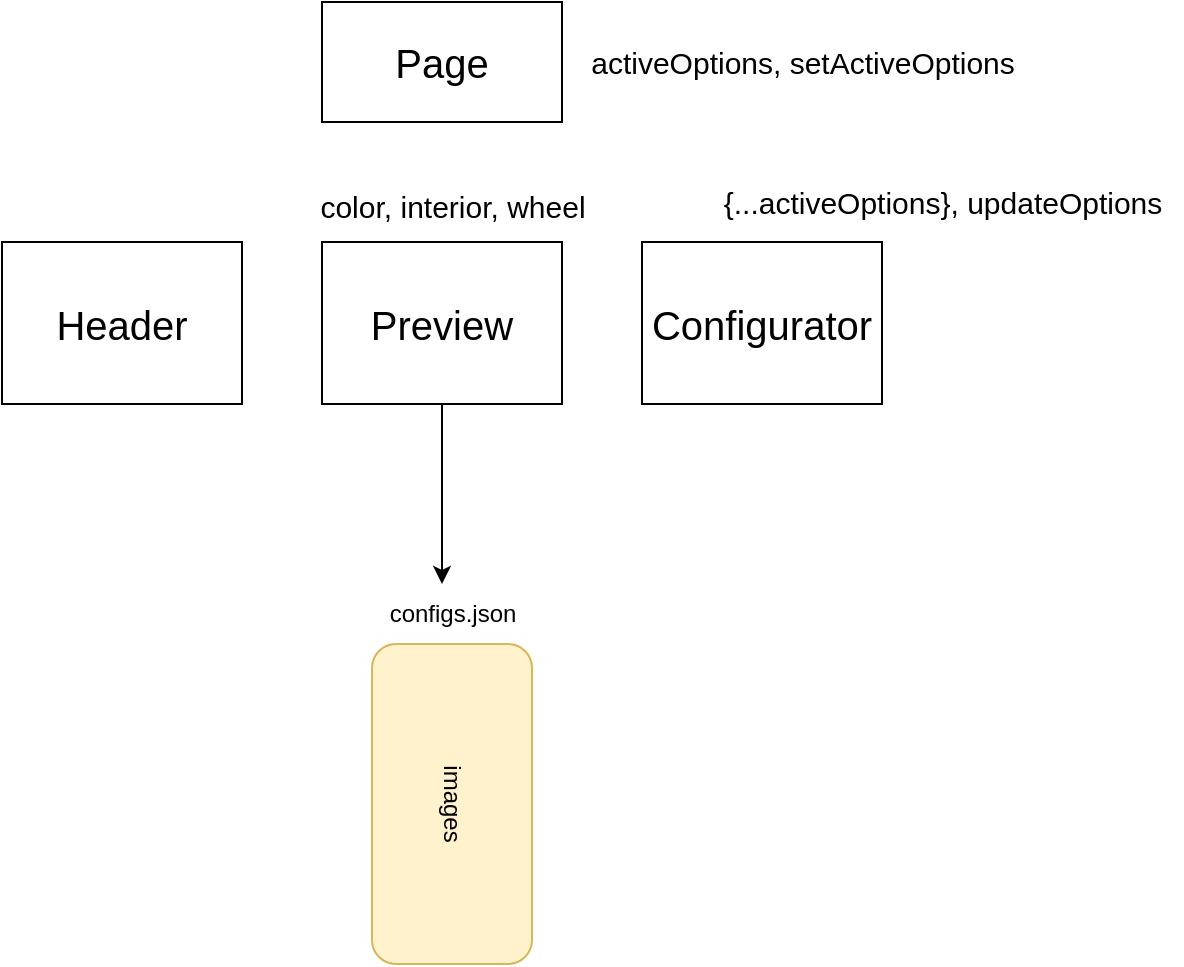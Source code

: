 <mxfile>
    <diagram id="sT_rD-kaEuo2KFI8o-Ms" name="Page-1">
        <mxGraphModel dx="799" dy="361" grid="1" gridSize="10" guides="1" tooltips="1" connect="1" arrows="1" fold="1" page="1" pageScale="1" pageWidth="850" pageHeight="1100" math="0" shadow="0">
            <root>
                <mxCell id="0"/>
                <mxCell id="1" parent="0"/>
                <mxCell id="2" value="&lt;font style=&quot;font-size: 20px;&quot;&gt;Page&lt;/font&gt;" style="rounded=0;whiteSpace=wrap;html=1;" parent="1" vertex="1">
                    <mxGeometry x="360" y="39" width="120" height="60" as="geometry"/>
                </mxCell>
                <mxCell id="3" value="&lt;font style=&quot;font-size: 20px;&quot;&gt;Header&lt;/font&gt;" style="rounded=0;whiteSpace=wrap;html=1;" parent="1" vertex="1">
                    <mxGeometry x="200" y="159" width="120" height="81" as="geometry"/>
                </mxCell>
                <mxCell id="10" style="edgeStyle=none;html=1;fontSize=15;" edge="1" parent="1" source="4">
                    <mxGeometry relative="1" as="geometry">
                        <mxPoint x="420" y="330" as="targetPoint"/>
                    </mxGeometry>
                </mxCell>
                <mxCell id="4" value="&lt;font style=&quot;font-size: 20px;&quot;&gt;Preview&lt;/font&gt;" style="rounded=0;whiteSpace=wrap;html=1;" parent="1" vertex="1">
                    <mxGeometry x="360" y="159" width="120" height="81" as="geometry"/>
                </mxCell>
                <mxCell id="5" value="&lt;font style=&quot;font-size: 20px;&quot;&gt;Configurator&lt;/font&gt;" style="rounded=0;whiteSpace=wrap;html=1;" parent="1" vertex="1">
                    <mxGeometry x="520" y="159" width="120" height="81" as="geometry"/>
                </mxCell>
                <mxCell id="6" value="&lt;font style=&quot;font-size: 15px;&quot;&gt;color, interior, wheel&lt;/font&gt;" style="text;html=1;align=center;verticalAlign=middle;resizable=0;points=[];autosize=1;strokeColor=none;fillColor=none;fontSize=20;" parent="1" vertex="1">
                    <mxGeometry x="345" y="119" width="160" height="40" as="geometry"/>
                </mxCell>
                <mxCell id="7" value="images" style="rounded=1;whiteSpace=wrap;html=1;rotation=90;fillColor=#fff2cc;strokeColor=#d6b656;" vertex="1" parent="1">
                    <mxGeometry x="345" y="400" width="160" height="80" as="geometry"/>
                </mxCell>
                <mxCell id="8" value="configs.json" style="text;html=1;align=center;verticalAlign=middle;resizable=0;points=[];autosize=1;strokeColor=none;fillColor=none;" vertex="1" parent="1">
                    <mxGeometry x="380" y="330" width="90" height="30" as="geometry"/>
                </mxCell>
                <mxCell id="12" value="{...activeOptions}, updateOptions" style="text;html=1;align=center;verticalAlign=middle;resizable=0;points=[];autosize=1;strokeColor=none;fillColor=none;fontSize=15;" vertex="1" parent="1">
                    <mxGeometry x="550" y="124" width="240" height="30" as="geometry"/>
                </mxCell>
                <mxCell id="13" value="activeOptions, setActiveOptions" style="text;html=1;align=center;verticalAlign=middle;resizable=0;points=[];autosize=1;strokeColor=none;fillColor=none;fontSize=15;" vertex="1" parent="1">
                    <mxGeometry x="480" y="54" width="240" height="30" as="geometry"/>
                </mxCell>
            </root>
        </mxGraphModel>
    </diagram>
</mxfile>